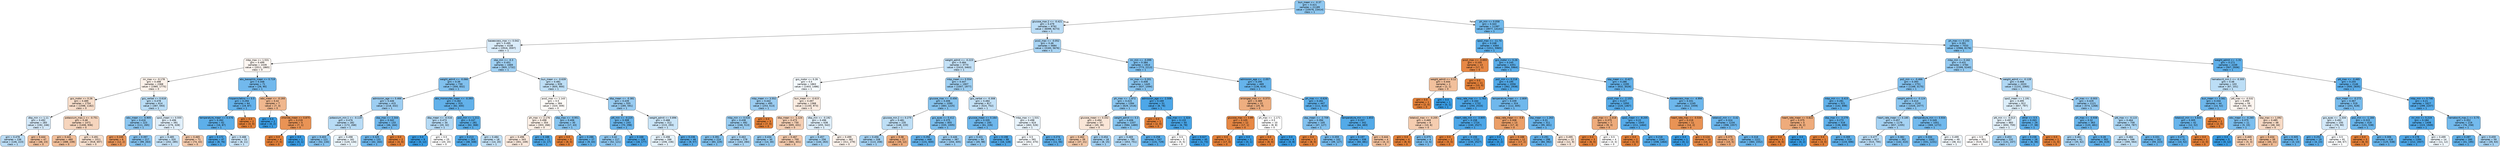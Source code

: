 digraph Tree {
node [shape=box, style="filled, rounded", color="black", fontname="helvetica"] ;
edge [fontname="helvetica"] ;
0 [label="bun_mean <= -0.37\ngini = 0.421\nsamples = 21189\nvalue = [10076, 23414]\nclass = 1", fillcolor="#8ec7f0"] ;
1 [label="glucose_max.2 <= -0.421\ngini = 0.479\nsamples = 9792\nvalue = [6099, 9273]\nclass = 1", fillcolor="#bbddf6"] ;
0 -> 1 [labeldistance=2.5, labelangle=45, headlabel="True"] ;
2 [label="baseexcess_max <= 0.042\ngini = 0.495\nsamples = 4108\nvalue = [2916, 3597]\nclass = 1", fillcolor="#daecfa"] ;
1 -> 2 ;
3 [label="mbp_max <= 1.531\ngini = 0.499\nsamples = 2439\nvalue = [2011, 1865]\nclass = 0", fillcolor="#fdf6f1"] ;
2 -> 3 ;
4 [label="inr_max <= -0.178\ngini = 0.498\nsamples = 2368\nvalue = [1985, 1775]\nclass = 0", fillcolor="#fcf2ea"] ;
3 -> 4 ;
5 [label="gcs_motor <= 0.26\ngini = 0.489\nsamples = 1754\nvalue = [1598, 1182]\nclass = 0", fillcolor="#f8decb"] ;
4 -> 5 ;
6 [label="dbp_min <= 1.11\ngini = 0.492\nsamples = 283\nvalue = [192, 246]\nclass = 1", fillcolor="#d4e9f9"] ;
5 -> 6 ;
7 [label="gini = 0.478\nsamples = 236\nvalue = [146, 223]\nclass = 1", fillcolor="#bbddf6"] ;
6 -> 7 ;
8 [label="gini = 0.444\nsamples = 47\nvalue = [46, 23]\nclass = 0", fillcolor="#f2c09c"] ;
6 -> 8 ;
9 [label="potassium_max.1 <= -0.751\ngini = 0.48\nsamples = 1471\nvalue = [1406, 936]\nclass = 0", fillcolor="#f6d5bd"] ;
5 -> 9 ;
10 [label="gini = 0.441\nsamples = 460\nvalue = [488, 239]\nclass = 0", fillcolor="#f2bf9a"] ;
9 -> 10 ;
11 [label="gini = 0.491\nsamples = 1011\nvalue = [918, 697]\nclass = 0", fillcolor="#f9e1cf"] ;
9 -> 11 ;
12 [label="gcs_verbal <= 0.618\ngini = 0.478\nsamples = 614\nvalue = [387, 593]\nclass = 1", fillcolor="#baddf6"] ;
4 -> 12 ;
13 [label="wbc_mean <= -0.905\ngini = 0.416\nsamples = 223\nvalue = [111, 265]\nclass = 1", fillcolor="#8cc6f0"] ;
12 -> 13 ;
14 [label="gini = 0.245\nsamples = 6\nvalue = [12, 2]\nclass = 0", fillcolor="#e9965a"] ;
13 -> 14 ;
15 [label="gini = 0.397\nsamples = 217\nvalue = [99, 263]\nclass = 1", fillcolor="#84c2ef"] ;
13 -> 15 ;
16 [label="spo2_mean <= 0.555\ngini = 0.496\nsamples = 391\nvalue = [276, 328]\nclass = 1", fillcolor="#e0effb"] ;
12 -> 16 ;
17 [label="gini = 0.485\nsamples = 320\nvalue = [202, 285]\nclass = 1", fillcolor="#c5e2f7"] ;
16 -> 17 ;
18 [label="gini = 0.465\nsamples = 71\nvalue = [74, 43]\nclass = 0", fillcolor="#f4caac"] ;
16 -> 18 ;
19 [label="abs_basophils_mean <= 0.719\ngini = 0.348\nsamples = 71\nvalue = [26, 90]\nclass = 1", fillcolor="#72b9ed"] ;
3 -> 19 ;
20 [label="hispanic/latino <= 0.5\ngini = 0.294\nsamples = 64\nvalue = [19, 87]\nclass = 1", fillcolor="#64b2eb"] ;
19 -> 20 ;
21 [label="temperature_mean <= 0.576\ngini = 0.262\nsamples = 62\nvalue = [16, 87]\nclass = 1", fillcolor="#5dafea"] ;
20 -> 21 ;
22 [label="gini = 0.172\nsamples = 47\nvalue = [8, 76]\nclass = 1", fillcolor="#4ea7e8"] ;
21 -> 22 ;
23 [label="gini = 0.488\nsamples = 15\nvalue = [8, 11]\nclass = 1", fillcolor="#c9e4f8"] ;
21 -> 23 ;
24 [label="gini = 0.0\nsamples = 2\nvalue = [3, 0]\nclass = 0", fillcolor="#e58139"] ;
20 -> 24 ;
25 [label="wbc_mean <= -0.193\ngini = 0.42\nsamples = 7\nvalue = [7, 3]\nclass = 0", fillcolor="#f0b78e"] ;
19 -> 25 ;
26 [label="gini = 0.0\nsamples = 2\nvalue = [0, 2]\nclass = 1", fillcolor="#399de5"] ;
25 -> 26 ;
27 [label="chloride_mean <= 0.875\ngini = 0.219\nsamples = 5\nvalue = [7, 1]\nclass = 0", fillcolor="#e99355"] ;
25 -> 27 ;
28 [label="gini = 0.0\nsamples = 4\nvalue = [7, 0]\nclass = 0", fillcolor="#e58139"] ;
27 -> 28 ;
29 [label="gini = 0.0\nsamples = 1\nvalue = [0, 1]\nclass = 1", fillcolor="#399de5"] ;
27 -> 29 ;
30 [label="sbp_min <= -0.3\ngini = 0.451\nsamples = 1669\nvalue = [905, 1732]\nclass = 1", fillcolor="#a0d0f3"] ;
2 -> 30 ;
31 [label="weight_admit <= -0.066\ngini = 0.39\nsamples = 730\nvalue = [300, 832]\nclass = 1", fillcolor="#80c0ee"] ;
30 -> 31 ;
32 [label="admission_age <= 0.466\ngini = 0.446\nsamples = 415\nvalue = [218, 432]\nclass = 1", fillcolor="#9dcef2"] ;
31 -> 32 ;
33 [label="potassium_min.1 <= -0.119\ngini = 0.476\nsamples = 282\nvalue = [172, 268]\nclass = 1", fillcolor="#b8dcf6"] ;
32 -> 33 ;
34 [label="gini = 0.403\nsamples = 121\nvalue = [52, 134]\nclass = 1", fillcolor="#86c3ef"] ;
33 -> 34 ;
35 [label="gini = 0.498\nsamples = 161\nvalue = [120, 134]\nclass = 1", fillcolor="#eaf5fc"] ;
33 -> 35 ;
36 [label="sbp_max <= 2.344\ngini = 0.342\nsamples = 133\nvalue = [46, 164]\nclass = 1", fillcolor="#71b8ec"] ;
32 -> 36 ;
37 [label="gini = 0.325\nsamples = 131\nvalue = [42, 164]\nclass = 1", fillcolor="#6cb6ec"] ;
36 -> 37 ;
38 [label="gini = 0.0\nsamples = 2\nvalue = [4, 0]\nclass = 0", fillcolor="#e58139"] ;
36 -> 38 ;
39 [label="abs_monocytes_mean <= -0.393\ngini = 0.282\nsamples = 315\nvalue = [82, 400]\nclass = 1", fillcolor="#62b1ea"] ;
31 -> 39 ;
40 [label="dbp_mean <= -0.516\ngini = 0.473\nsamples = 34\nvalue = [20, 32]\nclass = 1", fillcolor="#b5daf5"] ;
39 -> 40 ;
41 [label="gini = 0.0\nsamples = 9\nvalue = [0, 12]\nclass = 1", fillcolor="#399de5"] ;
40 -> 41 ;
42 [label="gini = 0.5\nsamples = 25\nvalue = [20, 20]\nclass = 0", fillcolor="#ffffff"] ;
40 -> 42 ;
43 [label="po2_min <= 1.211\ngini = 0.247\nsamples = 281\nvalue = [62, 368]\nclass = 1", fillcolor="#5aaee9"] ;
39 -> 43 ;
44 [label="gini = 0.213\nsamples = 263\nvalue = [48, 348]\nclass = 1", fillcolor="#54abe9"] ;
43 -> 44 ;
45 [label="gini = 0.484\nsamples = 18\nvalue = [14, 20]\nclass = 1", fillcolor="#c4e2f7"] ;
43 -> 45 ;
46 [label="bun_mean <= -0.639\ngini = 0.481\nsamples = 939\nvalue = [605, 900]\nclass = 1", fillcolor="#bedff6"] ;
30 -> 46 ;
47 [label="pco2_max <= 1.143\ngini = 0.5\nsamples = 384\nvalue = [320, 309]\nclass = 0", fillcolor="#fefbf8"] ;
46 -> 47 ;
48 [label="ph_max <= 2.176\ngini = 0.498\nsamples = 354\nvalue = [303, 266]\nclass = 0", fillcolor="#fcf0e7"] ;
47 -> 48 ;
49 [label="gini = 0.496\nsamples = 343\nvalue = [301, 249]\nclass = 0", fillcolor="#fbe9dd"] ;
48 -> 49 ;
50 [label="gini = 0.188\nsamples = 11\nvalue = [2, 17]\nclass = 1", fillcolor="#50a9e8"] ;
48 -> 50 ;
51 [label="sbp_max <= -0.951\ngini = 0.406\nsamples = 30\nvalue = [17, 43]\nclass = 1", fillcolor="#87c4ef"] ;
47 -> 51 ;
52 [label="gini = 0.0\nsamples = 3\nvalue = [8, 0]\nclass = 0", fillcolor="#e58139"] ;
51 -> 52 ;
53 [label="gini = 0.286\nsamples = 27\nvalue = [9, 43]\nclass = 1", fillcolor="#62b2ea"] ;
51 -> 53 ;
54 [label="dbp_mean <= -0.381\ngini = 0.439\nsamples = 555\nvalue = [285, 591]\nclass = 1", fillcolor="#98ccf2"] ;
46 -> 54 ;
55 [label="ptt_min <= -0.225\ngini = 0.308\nsamples = 243\nvalue = [70, 298]\nclass = 1", fillcolor="#68b4eb"] ;
54 -> 55 ;
56 [label="gini = 0.42\nsamples = 117\nvalue = [52, 121]\nclass = 1", fillcolor="#8ec7f0"] ;
55 -> 56 ;
57 [label="gini = 0.168\nsamples = 126\nvalue = [18, 177]\nclass = 1", fillcolor="#4da7e8"] ;
55 -> 57 ;
58 [label="weight_admit <= 0.896\ngini = 0.488\nsamples = 312\nvalue = [215, 293]\nclass = 1", fillcolor="#cae5f8"] ;
54 -> 58 ;
59 [label="gini = 0.498\nsamples = 266\nvalue = [206, 236]\nclass = 1", fillcolor="#e6f3fc"] ;
58 -> 59 ;
60 [label="gini = 0.236\nsamples = 46\nvalue = [9, 57]\nclass = 1", fillcolor="#58ace9"] ;
58 -> 60 ;
61 [label="pco2_max <= -0.052\ngini = 0.46\nsamples = 5684\nvalue = [3183, 5676]\nclass = 1", fillcolor="#a8d4f4"] ;
1 -> 61 ;
62 [label="weight_admit <= -0.223\ngini = 0.484\nsamples = 3770\nvalue = [2410, 3463]\nclass = 1", fillcolor="#c3e1f7"] ;
61 -> 62 ;
63 [label="gcs_motor <= 0.26\ngini = 0.5\nsamples = 1863\nvalue = [1403, 1486]\nclass = 1", fillcolor="#f4fafe"] ;
62 -> 63 ;
64 [label="mbp_mean <= 3.552\ngini = 0.442\nsamples = 495\nvalue = [253, 513]\nclass = 1", fillcolor="#9bcdf2"] ;
63 -> 64 ;
65 [label="mbp_min <= 0.016\ngini = 0.438\nsamples = 492\nvalue = [246, 513]\nclass = 1", fillcolor="#98ccf1"] ;
64 -> 65 ;
66 [label="gini = 0.391\nsamples = 214\nvalue = [83, 229]\nclass = 1", fillcolor="#81c1ee"] ;
65 -> 66 ;
67 [label="gini = 0.463\nsamples = 278\nvalue = [163, 284]\nclass = 1", fillcolor="#abd5f4"] ;
65 -> 67 ;
68 [label="gini = 0.0\nsamples = 3\nvalue = [7, 0]\nclass = 0", fillcolor="#e58139"] ;
64 -> 68 ;
69 [label="bun_mean <= -0.615\ngini = 0.497\nsamples = 1368\nvalue = [1150, 973]\nclass = 0", fillcolor="#fbece1"] ;
63 -> 69 ;
70 [label="dbp_mean <= -1.124\ngini = 0.473\nsamples = 730\nvalue = [695, 431]\nclass = 0", fillcolor="#f5cfb4"] ;
69 -> 70 ;
71 [label="gini = 0.434\nsamples = 30\nvalue = [14, 30]\nclass = 1", fillcolor="#95cbf1"] ;
70 -> 71 ;
72 [label="gini = 0.467\nsamples = 700\nvalue = [681, 401]\nclass = 0", fillcolor="#f4cbae"] ;
70 -> 72 ;
73 [label="dbp_min <= -0.192\ngini = 0.496\nsamples = 638\nvalue = [455, 542]\nclass = 1", fillcolor="#dfeffb"] ;
69 -> 73 ;
74 [label="gini = 0.457\nsamples = 256\nvalue = [144, 263]\nclass = 1", fillcolor="#a5d3f3"] ;
73 -> 74 ;
75 [label="gini = 0.499\nsamples = 382\nvalue = [311, 279]\nclass = 0", fillcolor="#fcf2eb"] ;
73 -> 75 ;
76 [label="mbp_mean <= 0.554\ngini = 0.447\nsamples = 1907\nvalue = [1007, 1977]\nclass = 1", fillcolor="#9ecff2"] ;
62 -> 76 ;
77 [label="glucose_max <= -0.456\ngini = 0.406\nsamples = 1090\nvalue = [483, 1225]\nclass = 1", fillcolor="#87c4ef"] ;
76 -> 77 ;
78 [label="glucose_min.2 <= 0.275\ngini = 0.481\nsamples = 235\nvalue = [148, 220]\nclass = 1", fillcolor="#bedff6"] ;
77 -> 78 ;
79 [label="gini = 0.456\nsamples = 208\nvalue = [113, 208]\nclass = 1", fillcolor="#a5d2f3"] ;
78 -> 79 ;
80 [label="gini = 0.38\nsamples = 27\nvalue = [35, 12]\nclass = 0", fillcolor="#eeac7d"] ;
78 -> 80 ;
81 [label="gcs_eyes <= 0.412\ngini = 0.375\nsamples = 855\nvalue = [335, 1005]\nclass = 1", fillcolor="#7bbeee"] ;
77 -> 81 ;
82 [label="gini = 0.294\nsamples = 468\nvalue = [131, 600]\nclass = 1", fillcolor="#64b2eb"] ;
81 -> 82 ;
83 [label="gini = 0.446\nsamples = 387\nvalue = [204, 405]\nclass = 1", fillcolor="#9dcef2"] ;
81 -> 83 ;
84 [label="gcs_verbal <= -0.308\ngini = 0.484\nsamples = 817\nvalue = [524, 752]\nclass = 1", fillcolor="#c3e1f7"] ;
76 -> 84 ;
85 [label="glucose_mean <= 0.164\ngini = 0.335\nsamples = 193\nvalue = [61, 226]\nclass = 1", fillcolor="#6eb7ec"] ;
84 -> 85 ;
86 [label="gini = 0.431\nsamples = 94\nvalue = [45, 98]\nclass = 1", fillcolor="#94caf1"] ;
85 -> 86 ;
87 [label="gini = 0.198\nsamples = 99\nvalue = [16, 128]\nclass = 1", fillcolor="#52a9e8"] ;
85 -> 87 ;
88 [label="mbp_max <= 1.531\ngini = 0.498\nsamples = 624\nvalue = [463, 526]\nclass = 1", fillcolor="#e7f3fc"] ;
84 -> 88 ;
89 [label="gini = 0.5\nsamples = 581\nvalue = [452, 470]\nclass = 1", fillcolor="#f7fbfe"] ;
88 -> 89 ;
90 [label="gini = 0.274\nsamples = 43\nvalue = [11, 56]\nclass = 1", fillcolor="#60b0ea"] ;
88 -> 90 ;
91 [label="inr_min <= -0.099\ngini = 0.384\nsamples = 1914\nvalue = [773, 2213]\nclass = 1", fillcolor="#7ebfee"] ;
61 -> 91 ;
92 [label="inr_max <= 0.201\ngini = 0.408\nsamples = 1445\nvalue = [637, 1594]\nclass = 1", fillcolor="#88c4ef"] ;
91 -> 92 ;
93 [label="ph_max <= -1.872\ngini = 0.415\nsamples = 1394\nvalue = [629, 1516]\nclass = 1", fillcolor="#8bc6f0"] ;
92 -> 93 ;
94 [label="glucose_mean <= 0.332\ngini = 0.494\nsamples = 57\nvalue = [45, 36]\nclass = 0", fillcolor="#fae6d7"] ;
93 -> 94 ;
95 [label="gini = 0.462\nsamples = 39\nvalue = [37, 21]\nclass = 0", fillcolor="#f4c9a9"] ;
94 -> 95 ;
96 [label="gini = 0.454\nsamples = 18\nvalue = [8, 15]\nclass = 1", fillcolor="#a3d1f3"] ;
94 -> 96 ;
97 [label="weight_admit <= 0.3\ngini = 0.406\nsamples = 1337\nvalue = [584, 1480]\nclass = 1", fillcolor="#87c4ef"] ;
93 -> 97 ;
98 [label="gini = 0.469\nsamples = 790\nvalue = [453, 751]\nclass = 1", fillcolor="#b0d8f5"] ;
97 -> 98 ;
99 [label="gini = 0.258\nsamples = 547\nvalue = [131, 729]\nclass = 1", fillcolor="#5dafea"] ;
97 -> 99 ;
100 [label="admission_age <= -2.506\ngini = 0.169\nsamples = 51\nvalue = [8, 78]\nclass = 1", fillcolor="#4da7e8"] ;
92 -> 100 ;
101 [label="gini = 0.0\nsamples = 1\nvalue = [2, 0]\nclass = 0", fillcolor="#e58139"] ;
100 -> 101 ;
102 [label="sbp_max <= -1.324\ngini = 0.133\nsamples = 50\nvalue = [6, 78]\nclass = 1", fillcolor="#48a5e7"] ;
100 -> 102 ;
103 [label="gini = 0.5\nsamples = 5\nvalue = [5, 5]\nclass = 0", fillcolor="#ffffff"] ;
102 -> 103 ;
104 [label="gini = 0.027\nsamples = 45\nvalue = [1, 73]\nclass = 1", fillcolor="#3c9ee5"] ;
102 -> 104 ;
105 [label="admission_age <= -2.057\ngini = 0.295\nsamples = 469\nvalue = [136, 619]\nclass = 1", fillcolor="#65b3eb"] ;
91 -> 105 ;
106 [label="aniongap_max <= -0.373\ngini = 0.389\nsamples = 22\nvalue = [25, 9]\nclass = 0", fillcolor="#eeae80"] ;
105 -> 106 ;
107 [label="glucose_max <= 3.89\ngini = 0.105\nsamples = 12\nvalue = [17, 1]\nclass = 0", fillcolor="#e78845"] ;
106 -> 107 ;
108 [label="gini = 0.0\nsamples = 11\nvalue = [17, 0]\nclass = 0", fillcolor="#e58139"] ;
107 -> 108 ;
109 [label="gini = 0.0\nsamples = 1\nvalue = [0, 1]\nclass = 1", fillcolor="#399de5"] ;
107 -> 109 ;
110 [label="ph_max <= -1.171\ngini = 0.5\nsamples = 10\nvalue = [8, 8]\nclass = 0", fillcolor="#ffffff"] ;
106 -> 110 ;
111 [label="gini = 0.0\nsamples = 4\nvalue = [8, 0]\nclass = 0", fillcolor="#e58139"] ;
110 -> 111 ;
112 [label="gini = 0.0\nsamples = 6\nvalue = [0, 8]\nclass = 1", fillcolor="#399de5"] ;
110 -> 112 ;
113 [label="ph_max <= -0.626\ngini = 0.261\nsamples = 447\nvalue = [111, 610]\nclass = 1", fillcolor="#5dafea"] ;
105 -> 113 ;
114 [label="sbp_mean <= -2.709\ngini = 0.394\nsamples = 105\nvalue = [47, 127]\nclass = 1", fillcolor="#82c1ef"] ;
113 -> 114 ;
115 [label="gini = 0.0\nsamples = 3\nvalue = [8, 0]\nclass = 0", fillcolor="#e58139"] ;
114 -> 115 ;
116 [label="gini = 0.359\nsamples = 102\nvalue = [39, 127]\nclass = 1", fillcolor="#76bbed"] ;
114 -> 116 ;
117 [label="temperature_min <= 1.653\ngini = 0.207\nsamples = 342\nvalue = [64, 483]\nclass = 1", fillcolor="#53aae8"] ;
113 -> 117 ;
118 [label="gini = 0.197\nsamples = 338\nvalue = [60, 481]\nclass = 1", fillcolor="#52a9e8"] ;
117 -> 118 ;
119 [label="gini = 0.444\nsamples = 4\nvalue = [4, 2]\nclass = 0", fillcolor="#f2c09c"] ;
117 -> 119 ;
120 [label="ph_min <= 0.058\ngini = 0.343\nsamples = 11397\nvalue = [3977, 14141]\nclass = 1", fillcolor="#71b9ec"] ;
0 -> 120 [labeldistance=2.5, labelangle=-45, headlabel="False"] ;
121 [label="spo2_max <= -11.74\ngini = 0.248\nsamples = 4364\nvalue = [1011, 5965]\nclass = 1", fillcolor="#5baee9"] ;
120 -> 121 ;
122 [label="pco2_max <= -0.693\ngini = 0.105\nsamples = 13\nvalue = [17, 1]\nclass = 0", fillcolor="#e78845"] ;
121 -> 122 ;
123 [label="weight_admit <= 0.12\ngini = 0.444\nsamples = 2\nvalue = [2, 1]\nclass = 0", fillcolor="#f2c09c"] ;
122 -> 123 ;
124 [label="gini = 0.0\nsamples = 1\nvalue = [2, 0]\nclass = 0", fillcolor="#e58139"] ;
123 -> 124 ;
125 [label="gini = 0.0\nsamples = 1\nvalue = [0, 1]\nclass = 1", fillcolor="#399de5"] ;
123 -> 125 ;
126 [label="gini = 0.0\nsamples = 11\nvalue = [15, 0]\nclass = 0", fillcolor="#e58139"] ;
122 -> 126 ;
127 [label="gcs_motor <= 0.26\ngini = 0.245\nsamples = 4351\nvalue = [994, 5964]\nclass = 1", fillcolor="#5aade9"] ;
121 -> 127 ;
128 [label="po2_min <= 0.218\ngini = 0.195\nsamples = 2056\nvalue = [362, 2938]\nclass = 1", fillcolor="#51a9e8"] ;
127 -> 128 ;
129 [label="resp_rate_max <= -1.763\ngini = 0.164\nsamples = 1732\nvalue = [250, 2533]\nclass = 1", fillcolor="#4da7e8"] ;
128 -> 129 ;
130 [label="totalco2_max <= -0.205\ngini = 0.469\nsamples = 8\nvalue = [10, 6]\nclass = 0", fillcolor="#f5cdb0"] ;
129 -> 130 ;
131 [label="gini = 0.0\nsamples = 4\nvalue = [8, 0]\nclass = 0", fillcolor="#e58139"] ;
130 -> 131 ;
132 [label="gini = 0.375\nsamples = 4\nvalue = [2, 6]\nclass = 1", fillcolor="#7bbeee"] ;
130 -> 132 ;
133 [label="heart_rate_min <= -3.805\ngini = 0.158\nsamples = 1724\nvalue = [240, 2527]\nclass = 1", fillcolor="#4ca6e7"] ;
129 -> 133 ;
134 [label="gini = 0.0\nsamples = 2\nvalue = [5, 0]\nclass = 0", fillcolor="#e58139"] ;
133 -> 134 ;
135 [label="gini = 0.156\nsamples = 1722\nvalue = [235, 2527]\nclass = 1", fillcolor="#4ba6e7"] ;
133 -> 135 ;
136 [label="temperature_mean <= -2.809\ngini = 0.339\nsamples = 324\nvalue = [112, 405]\nclass = 1", fillcolor="#70b8ec"] ;
128 -> 136 ;
137 [label="resp_rate_mean <= -0.8\ngini = 0.308\nsamples = 13\nvalue = [17, 4]\nclass = 0", fillcolor="#eb9f68"] ;
136 -> 137 ;
138 [label="gini = 0.0\nsamples = 1\nvalue = [0, 2]\nclass = 1", fillcolor="#399de5"] ;
137 -> 138 ;
139 [label="gini = 0.188\nsamples = 12\nvalue = [17, 2]\nclass = 0", fillcolor="#e89050"] ;
137 -> 139 ;
140 [label="sbp_mean <= 1.263\ngini = 0.31\nsamples = 311\nvalue = [95, 401]\nclass = 1", fillcolor="#68b4eb"] ;
136 -> 140 ;
141 [label="gini = 0.291\nsamples = 298\nvalue = [84, 392]\nclass = 1", fillcolor="#63b2eb"] ;
140 -> 141 ;
142 [label="gini = 0.495\nsamples = 13\nvalue = [11, 9]\nclass = 0", fillcolor="#fae8db"] ;
140 -> 142 ;
143 [label="sbp_mean <= -0.427\ngini = 0.286\nsamples = 2295\nvalue = [632, 3026]\nclass = 1", fillcolor="#62b1ea"] ;
127 -> 143 ;
144 [label="pco2_max <= -2.102\ngini = 0.227\nsamples = 1050\nvalue = [220, 1467]\nclass = 1", fillcolor="#57ace9"] ;
143 -> 144 ;
145 [label="po2_max <= -1.018\ngini = 0.375\nsamples = 7\nvalue = [9, 3]\nclass = 0", fillcolor="#eeab7b"] ;
144 -> 145 ;
146 [label="gini = 0.0\nsamples = 3\nvalue = [6, 0]\nclass = 0", fillcolor="#e58139"] ;
145 -> 146 ;
147 [label="gini = 0.5\nsamples = 4\nvalue = [3, 3]\nclass = 0", fillcolor="#ffffff"] ;
145 -> 147 ;
148 [label="spo2_mean <= -8.205\ngini = 0.22\nsamples = 1043\nvalue = [211, 1464]\nclass = 1", fillcolor="#56abe9"] ;
144 -> 148 ;
149 [label="gini = 0.0\nsamples = 2\nvalue = [3, 0]\nclass = 0", fillcolor="#e58139"] ;
148 -> 149 ;
150 [label="gini = 0.218\nsamples = 1041\nvalue = [208, 1464]\nclass = 1", fillcolor="#55abe9"] ;
148 -> 150 ;
151 [label="baseexcess_max <= -4.994\ngini = 0.331\nsamples = 1245\nvalue = [412, 1559]\nclass = 1", fillcolor="#6db7ec"] ;
143 -> 151 ;
152 [label="heart_rate_max <= -0.534\ngini = 0.219\nsamples = 11\nvalue = [14, 2]\nclass = 0", fillcolor="#e99355"] ;
151 -> 152 ;
153 [label="gini = 0.0\nsamples = 1\nvalue = [0, 1]\nclass = 1", fillcolor="#399de5"] ;
152 -> 153 ;
154 [label="gini = 0.124\nsamples = 10\nvalue = [14, 1]\nclass = 0", fillcolor="#e78a47"] ;
152 -> 154 ;
155 [label="totalco2_min <= -3.42\ngini = 0.324\nsamples = 1234\nvalue = [398, 1557]\nclass = 1", fillcolor="#6cb6ec"] ;
151 -> 155 ;
156 [label="gini = 0.375\nsamples = 13\nvalue = [15, 5]\nclass = 0", fillcolor="#eeab7b"] ;
155 -> 156 ;
157 [label="gini = 0.318\nsamples = 1221\nvalue = [383, 1552]\nclass = 1", fillcolor="#6ab5eb"] ;
155 -> 157 ;
158 [label="ph_max <= 0.152\ngini = 0.391\nsamples = 7033\nvalue = [2966, 8176]\nclass = 1", fillcolor="#81c1ee"] ;
120 -> 158 ;
159 [label="mbp_min <= 0.162\ngini = 0.431\nsamples = 4784\nvalue = [2399, 5240]\nclass = 1", fillcolor="#94caf1"] ;
158 -> 159 ;
160 [label="po2_min <= -0.466\ngini = 0.393\nsamples = 2751\nvalue = [1168, 3175]\nclass = 1", fillcolor="#82c1ef"] ;
159 -> 160 ;
161 [label="mbp_min <= -3.415\ngini = 0.281\nsamples = 521\nvalue = [142, 698]\nclass = 1", fillcolor="#61b1ea"] ;
160 -> 161 ;
162 [label="heart_rate_mean <= 0.822\ngini = 0.375\nsamples = 5\nvalue = [6, 2]\nclass = 0", fillcolor="#eeab7b"] ;
161 -> 162 ;
163 [label="gini = 0.0\nsamples = 3\nvalue = [6, 0]\nclass = 0", fillcolor="#e58139"] ;
162 -> 163 ;
164 [label="gini = 0.0\nsamples = 2\nvalue = [0, 2]\nclass = 1", fillcolor="#399de5"] ;
162 -> 164 ;
165 [label="sbp_max <= -3.279\ngini = 0.273\nsamples = 516\nvalue = [136, 696]\nclass = 1", fillcolor="#60b0ea"] ;
161 -> 165 ;
166 [label="gini = 0.0\nsamples = 1\nvalue = [3, 0]\nclass = 0", fillcolor="#e58139"] ;
165 -> 166 ;
167 [label="gini = 0.269\nsamples = 515\nvalue = [133, 696]\nclass = 1", fillcolor="#5fb0ea"] ;
165 -> 167 ;
168 [label="weight_admit <= -0.124\ngini = 0.414\nsamples = 2230\nvalue = [1026, 2477]\nclass = 1", fillcolor="#8bc6f0"] ;
160 -> 168 ;
169 [label="heart_rate_mean <= 0.185\ngini = 0.457\nsamples = 1179\nvalue = [657, 1205]\nclass = 1", fillcolor="#a5d2f3"] ;
168 -> 169 ;
170 [label="gini = 0.477\nsamples = 817\nvalue = [515, 795]\nclass = 1", fillcolor="#b9dcf6"] ;
169 -> 170 ;
171 [label="gini = 0.382\nsamples = 362\nvalue = [142, 410]\nclass = 1", fillcolor="#7ebfee"] ;
169 -> 171 ;
172 [label="temperature_min <= 0.934\ngini = 0.349\nsamples = 1051\nvalue = [369, 1272]\nclass = 1", fillcolor="#72b9ed"] ;
168 -> 172 ;
173 [label="gini = 0.334\nsamples = 1002\nvalue = [331, 1231]\nclass = 1", fillcolor="#6eb7ec"] ;
172 -> 173 ;
174 [label="gini = 0.499\nsamples = 49\nvalue = [38, 41]\nclass = 1", fillcolor="#f1f8fd"] ;
172 -> 174 ;
175 [label="weight_admit <= -0.128\ngini = 0.468\nsamples = 2033\nvalue = [1231, 2065]\nclass = 1", fillcolor="#afd7f4"] ;
159 -> 175 ;
176 [label="spo2_mean <= 1.191\ngini = 0.495\nsamples = 912\nvalue = [657, 797]\nclass = 1", fillcolor="#dceefa"] ;
175 -> 176 ;
177 [label="ptt_min <= -0.013\ngini = 0.497\nsamples = 883\nvalue = [650, 759]\nclass = 1", fillcolor="#e3f1fb"] ;
176 -> 177 ;
178 [label="gini = 0.5\nsamples = 651\nvalue = [519, 512]\nclass = 0", fillcolor="#fffdfc"] ;
177 -> 178 ;
179 [label="gini = 0.453\nsamples = 232\nvalue = [131, 247]\nclass = 1", fillcolor="#a2d1f3"] ;
177 -> 179 ;
180 [label="other <= 0.5\ngini = 0.263\nsamples = 29\nvalue = [7, 38]\nclass = 1", fillcolor="#5dafea"] ;
176 -> 180 ;
181 [label="gini = 0.236\nsamples = 28\nvalue = [6, 38]\nclass = 1", fillcolor="#58ace9"] ;
180 -> 181 ;
182 [label="gini = 0.0\nsamples = 1\nvalue = [1, 0]\nclass = 0", fillcolor="#e58139"] ;
180 -> 182 ;
183 [label="ph_max <= -0.003\ngini = 0.429\nsamples = 1121\nvalue = [574, 1268]\nclass = 1", fillcolor="#93c9f1"] ;
175 -> 183 ;
184 [label="ph_max <= -0.938\ngini = 0.32\nsamples = 363\nvalue = [120, 481]\nclass = 1", fillcolor="#6ab5eb"] ;
183 -> 184 ;
185 [label="gini = 0.461\nsamples = 61\nvalue = [35, 62]\nclass = 1", fillcolor="#a9d4f4"] ;
184 -> 185 ;
186 [label="gini = 0.28\nsamples = 302\nvalue = [85, 419]\nclass = 1", fillcolor="#61b1ea"] ;
184 -> 186 ;
187 [label="ptt_max <= -0.115\ngini = 0.464\nsamples = 758\nvalue = [454, 787]\nclass = 1", fillcolor="#abd6f4"] ;
183 -> 187 ;
188 [label="gini = 0.484\nsamples = 596\nvalue = [395, 564]\nclass = 1", fillcolor="#c4e2f7"] ;
187 -> 188 ;
189 [label="gini = 0.331\nsamples = 162\nvalue = [59, 223]\nclass = 1", fillcolor="#6db7ec"] ;
187 -> 189 ;
190 [label="weight_admit <= -1.31\ngini = 0.271\nsamples = 2249\nvalue = [567, 2936]\nclass = 1", fillcolor="#5fb0ea"] ;
158 -> 190 ;
191 [label="hematocrit_min.1 <= -0.305\ngini = 0.48\nsamples = 103\nvalue = [67, 101]\nclass = 1", fillcolor="#bcdef6"] ;
190 -> 191 ;
192 [label="bun_mean <= 3.561\ngini = 0.334\nsamples = 44\nvalue = [14, 52]\nclass = 1", fillcolor="#6eb7ec"] ;
191 -> 192 ;
193 [label="totalco2_min <= 5.643\ngini = 0.305\nsamples = 42\nvalue = [12, 52]\nclass = 1", fillcolor="#67b4eb"] ;
192 -> 193 ;
194 [label="gini = 0.271\nsamples = 41\nvalue = [10, 52]\nclass = 1", fillcolor="#5fb0ea"] ;
193 -> 194 ;
195 [label="gini = 0.0\nsamples = 1\nvalue = [2, 0]\nclass = 0", fillcolor="#e58139"] ;
193 -> 195 ;
196 [label="gini = 0.0\nsamples = 2\nvalue = [2, 0]\nclass = 0", fillcolor="#e58139"] ;
192 -> 196 ;
197 [label="ptt_max <= -0.532\ngini = 0.499\nsamples = 59\nvalue = [53, 49]\nclass = 0", fillcolor="#fdf5f0"] ;
191 -> 197 ;
198 [label="wbc_mean <= -0.265\ngini = 0.375\nsamples = 11\nvalue = [5, 15]\nclass = 1", fillcolor="#7bbeee"] ;
197 -> 198 ;
199 [label="gini = 0.0\nsamples = 5\nvalue = [0, 12]\nclass = 1", fillcolor="#399de5"] ;
198 -> 199 ;
200 [label="gini = 0.469\nsamples = 6\nvalue = [5, 3]\nclass = 0", fillcolor="#f5cdb0"] ;
198 -> 200 ;
201 [label="sbp_max <= 1.092\ngini = 0.485\nsamples = 48\nvalue = [48, 34]\nclass = 0", fillcolor="#f7dac5"] ;
197 -> 201 ;
202 [label="gini = 0.434\nsamples = 39\nvalue = [45, 21]\nclass = 0", fillcolor="#f1bc95"] ;
201 -> 202 ;
203 [label="gini = 0.305\nsamples = 9\nvalue = [3, 13]\nclass = 1", fillcolor="#67b4eb"] ;
201 -> 203 ;
204 [label="ptt_max <= -0.465\ngini = 0.255\nsamples = 2146\nvalue = [500, 2835]\nclass = 1", fillcolor="#5caeea"] ;
190 -> 204 ;
205 [label="bun_mean <= -0.272\ngini = 0.367\nsamples = 519\nvalue = [201, 628]\nclass = 1", fillcolor="#78bced"] ;
204 -> 205 ;
206 [label="gcs_eyes <= -1.334\ngini = 0.492\nsamples = 100\nvalue = [70, 90]\nclass = 1", fillcolor="#d3e9f9"] ;
205 -> 206 ;
207 [label="gini = 0.252\nsamples = 19\nvalue = [4, 23]\nclass = 1", fillcolor="#5baeea"] ;
206 -> 207 ;
208 [label="gini = 0.5\nsamples = 81\nvalue = [66, 67]\nclass = 1", fillcolor="#fcfeff"] ;
206 -> 208 ;
209 [label="po2_min <= -1.184\ngini = 0.315\nsamples = 419\nvalue = [131, 538]\nclass = 1", fillcolor="#69b5eb"] ;
205 -> 209 ;
210 [label="gini = 0.0\nsamples = 3\nvalue = [6, 0]\nclass = 0", fillcolor="#e58139"] ;
209 -> 210 ;
211 [label="gini = 0.306\nsamples = 416\nvalue = [125, 538]\nclass = 1", fillcolor="#67b4eb"] ;
209 -> 211 ;
212 [label="mbp_min <= 0.746\ngini = 0.21\nsamples = 1627\nvalue = [299, 2207]\nclass = 1", fillcolor="#54aae9"] ;
204 -> 212 ;
213 [label="inr_min <= 5.219\ngini = 0.184\nsamples = 1408\nvalue = [223, 1949]\nclass = 1", fillcolor="#50a8e8"] ;
212 -> 213 ;
214 [label="gini = 0.178\nsamples = 1394\nvalue = [212, 1937]\nclass = 1", fillcolor="#4fa8e8"] ;
213 -> 214 ;
215 [label="gini = 0.499\nsamples = 14\nvalue = [11, 12]\nclass = 1", fillcolor="#eff7fd"] ;
213 -> 215 ;
216 [label="hematocrit_max.1 <= 0.75\ngini = 0.352\nsamples = 219\nvalue = [76, 258]\nclass = 1", fillcolor="#73baed"] ;
212 -> 216 ;
217 [label="gini = 0.287\nsamples = 160\nvalue = [41, 195]\nclass = 1", fillcolor="#63b2ea"] ;
216 -> 217 ;
218 [label="gini = 0.459\nsamples = 59\nvalue = [35, 63]\nclass = 1", fillcolor="#a7d3f3"] ;
216 -> 218 ;
}